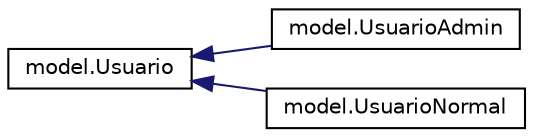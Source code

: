 digraph "Graphical Class Hierarchy"
{
 // LATEX_PDF_SIZE
  edge [fontname="Helvetica",fontsize="10",labelfontname="Helvetica",labelfontsize="10"];
  node [fontname="Helvetica",fontsize="10",shape=record];
  rankdir="LR";
  Node0 [label="model.Usuario",height=0.2,width=0.4,color="black", fillcolor="white", style="filled",URL="$classmodel_1_1_usuario.html",tooltip=" "];
  Node0 -> Node1 [dir="back",color="midnightblue",fontsize="10",style="solid",fontname="Helvetica"];
  Node1 [label="model.UsuarioAdmin",height=0.2,width=0.4,color="black", fillcolor="white", style="filled",URL="$classmodel_1_1_usuario_admin.html",tooltip=" "];
  Node0 -> Node2 [dir="back",color="midnightblue",fontsize="10",style="solid",fontname="Helvetica"];
  Node2 [label="model.UsuarioNormal",height=0.2,width=0.4,color="black", fillcolor="white", style="filled",URL="$classmodel_1_1_usuario_normal.html",tooltip=" "];
}
